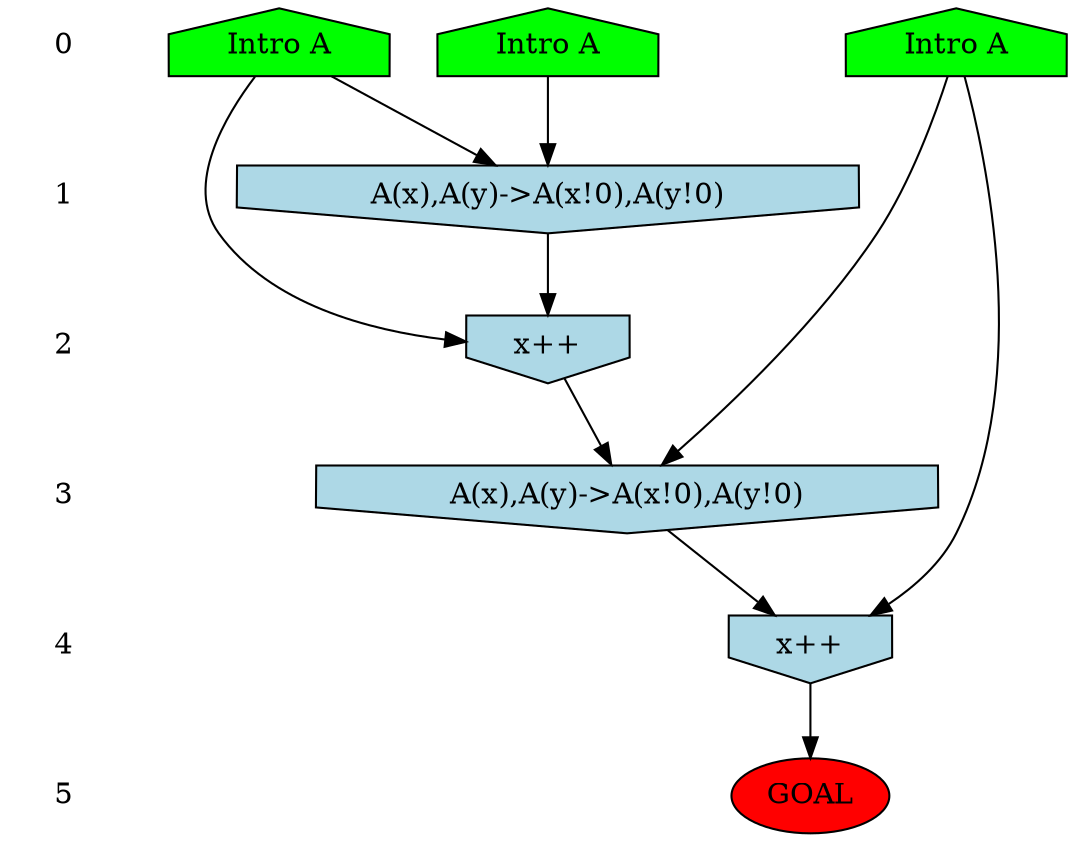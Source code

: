 /* Compression of 87 causal flows obtained in average at 2.113843E+00 t.u */
/* Compressed causal flows were: [80;86;157;184;186;206;211;220;221;237;245;268;284;287;321;327;339;357;364;381;382;385;390;403;437;457;458;460;468;472;483;534;536;552;573;583;603;608;636;639;646;661;665;668;674;679;698;705;708;710;713;716;722;727;738;750;752;755;756;761;774;785;788;789;802;813;817;855;869;870;876;898;907;921;934;937;946;951;954;963;966;967;971;977;993;998;1021] */
digraph G{
 ranksep=.5 ; 
{ rank = same ; "0" [shape=plaintext] ; node_1 [label ="Intro A", shape=house, style=filled, fillcolor=green] ;
node_2 [label ="Intro A", shape=house, style=filled, fillcolor=green] ;
node_3 [label ="Intro A", shape=house, style=filled, fillcolor=green] ;
}
{ rank = same ; "1" [shape=plaintext] ; node_4 [label="A(x),A(y)->A(x!0),A(y!0)", shape=invhouse, style=filled, fillcolor = lightblue] ;
}
{ rank = same ; "2" [shape=plaintext] ; node_5 [label="x++", shape=invhouse, style=filled, fillcolor = lightblue] ;
}
{ rank = same ; "3" [shape=plaintext] ; node_6 [label="A(x),A(y)->A(x!0),A(y!0)", shape=invhouse, style=filled, fillcolor = lightblue] ;
}
{ rank = same ; "4" [shape=plaintext] ; node_7 [label="x++", shape=invhouse, style=filled, fillcolor = lightblue] ;
}
{ rank = same ; "5" [shape=plaintext] ; node_8 [label ="GOAL", style=filled, fillcolor=red] ;
}
"0" -> "1" [style="invis"]; 
"1" -> "2" [style="invis"]; 
"2" -> "3" [style="invis"]; 
"3" -> "4" [style="invis"]; 
"4" -> "5" [style="invis"]; 
node_1 -> node_4
node_3 -> node_4
node_1 -> node_5
node_4 -> node_5
node_2 -> node_6
node_5 -> node_6
node_2 -> node_7
node_6 -> node_7
node_7 -> node_8
}
/*
 Dot generation time: 0.000507
*/